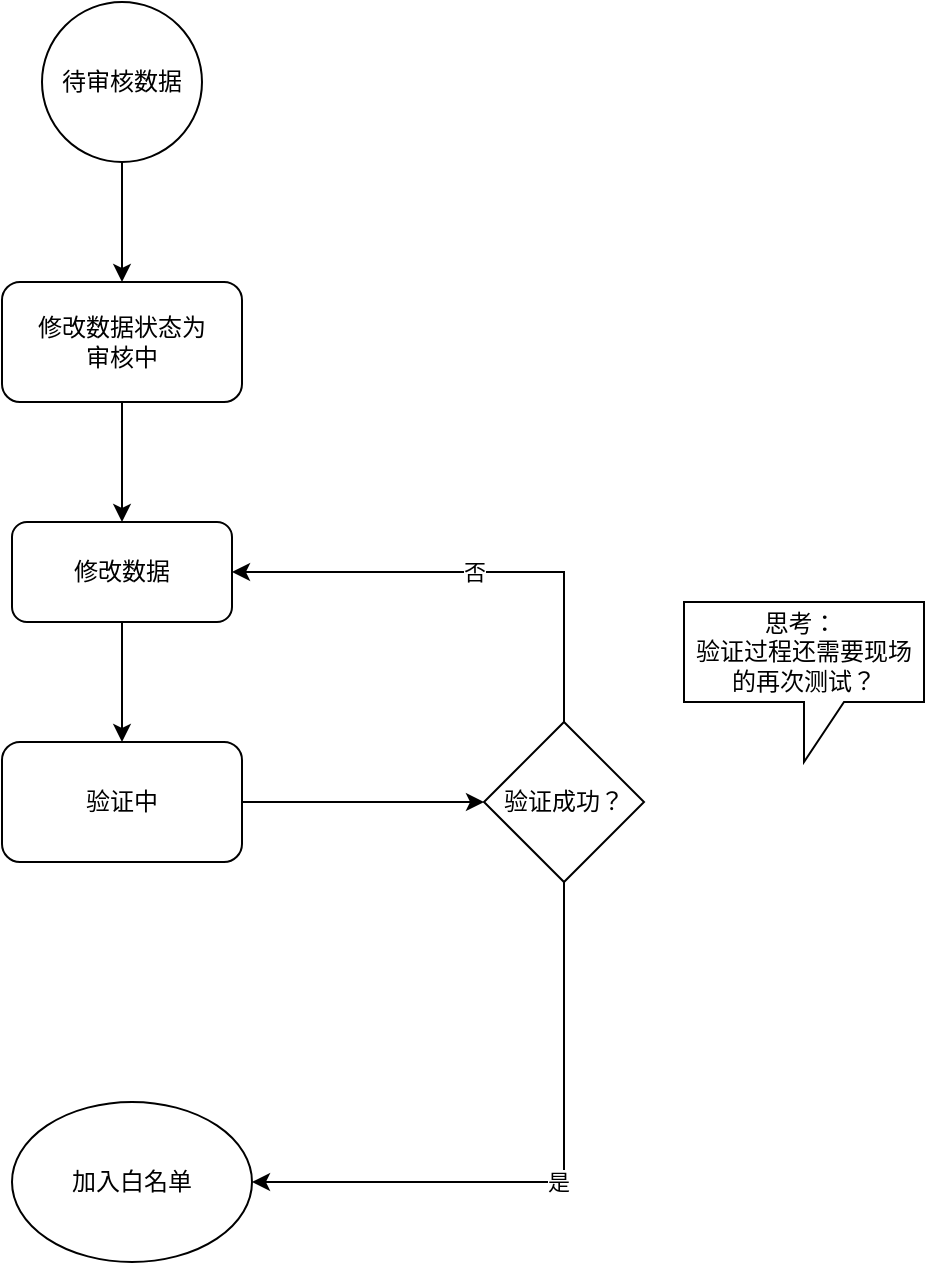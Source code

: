 <mxfile version="17.1.0" type="github">
  <diagram id="ttyFu-ruga8VY3cUSrVA" name="Page-1">
    <mxGraphModel dx="1038" dy="579" grid="1" gridSize="10" guides="1" tooltips="1" connect="1" arrows="1" fold="1" page="1" pageScale="1" pageWidth="827" pageHeight="1169" math="0" shadow="0">
      <root>
        <mxCell id="0" />
        <mxCell id="1" parent="0" />
        <mxCell id="s234IjDqL4ujX5QFRqPM-9" style="edgeStyle=orthogonalEdgeStyle;rounded=0;orthogonalLoop=1;jettySize=auto;html=1;entryX=0.5;entryY=0;entryDx=0;entryDy=0;" edge="1" parent="1" source="s234IjDqL4ujX5QFRqPM-1" target="s234IjDqL4ujX5QFRqPM-2">
          <mxGeometry relative="1" as="geometry" />
        </mxCell>
        <mxCell id="s234IjDqL4ujX5QFRqPM-1" value="待审核数据" style="ellipse;whiteSpace=wrap;html=1;aspect=fixed;" vertex="1" parent="1">
          <mxGeometry x="299" y="50" width="80" height="80" as="geometry" />
        </mxCell>
        <mxCell id="s234IjDqL4ujX5QFRqPM-10" style="edgeStyle=orthogonalEdgeStyle;rounded=0;orthogonalLoop=1;jettySize=auto;html=1;entryX=0.5;entryY=0;entryDx=0;entryDy=0;" edge="1" parent="1" source="s234IjDqL4ujX5QFRqPM-2" target="s234IjDqL4ujX5QFRqPM-3">
          <mxGeometry relative="1" as="geometry" />
        </mxCell>
        <mxCell id="s234IjDqL4ujX5QFRqPM-2" value="修改数据状态为&lt;br&gt;审核中" style="rounded=1;whiteSpace=wrap;html=1;" vertex="1" parent="1">
          <mxGeometry x="279" y="190" width="120" height="60" as="geometry" />
        </mxCell>
        <mxCell id="s234IjDqL4ujX5QFRqPM-11" style="edgeStyle=orthogonalEdgeStyle;rounded=0;orthogonalLoop=1;jettySize=auto;html=1;entryX=0.5;entryY=0;entryDx=0;entryDy=0;" edge="1" parent="1" source="s234IjDqL4ujX5QFRqPM-3" target="s234IjDqL4ujX5QFRqPM-4">
          <mxGeometry relative="1" as="geometry" />
        </mxCell>
        <mxCell id="s234IjDqL4ujX5QFRqPM-3" value="修改数据" style="rounded=1;whiteSpace=wrap;html=1;" vertex="1" parent="1">
          <mxGeometry x="284" y="310" width="110" height="50" as="geometry" />
        </mxCell>
        <mxCell id="s234IjDqL4ujX5QFRqPM-12" style="edgeStyle=orthogonalEdgeStyle;rounded=0;orthogonalLoop=1;jettySize=auto;html=1;" edge="1" parent="1" source="s234IjDqL4ujX5QFRqPM-4" target="s234IjDqL4ujX5QFRqPM-5">
          <mxGeometry relative="1" as="geometry" />
        </mxCell>
        <mxCell id="s234IjDqL4ujX5QFRqPM-4" value="验证中" style="rounded=1;whiteSpace=wrap;html=1;" vertex="1" parent="1">
          <mxGeometry x="279" y="420" width="120" height="60" as="geometry" />
        </mxCell>
        <mxCell id="s234IjDqL4ujX5QFRqPM-13" value="否" style="edgeStyle=orthogonalEdgeStyle;rounded=0;orthogonalLoop=1;jettySize=auto;html=1;entryX=1;entryY=0.5;entryDx=0;entryDy=0;" edge="1" parent="1" source="s234IjDqL4ujX5QFRqPM-5" target="s234IjDqL4ujX5QFRqPM-3">
          <mxGeometry relative="1" as="geometry">
            <Array as="points">
              <mxPoint x="560" y="335" />
            </Array>
          </mxGeometry>
        </mxCell>
        <mxCell id="s234IjDqL4ujX5QFRqPM-14" value="是" style="edgeStyle=orthogonalEdgeStyle;rounded=0;orthogonalLoop=1;jettySize=auto;html=1;entryX=1;entryY=0.5;entryDx=0;entryDy=0;" edge="1" parent="1" source="s234IjDqL4ujX5QFRqPM-5" target="s234IjDqL4ujX5QFRqPM-8">
          <mxGeometry relative="1" as="geometry">
            <Array as="points">
              <mxPoint x="560" y="640" />
            </Array>
          </mxGeometry>
        </mxCell>
        <mxCell id="s234IjDqL4ujX5QFRqPM-5" value="验证成功？" style="rhombus;whiteSpace=wrap;html=1;" vertex="1" parent="1">
          <mxGeometry x="520" y="410" width="80" height="80" as="geometry" />
        </mxCell>
        <mxCell id="s234IjDqL4ujX5QFRqPM-8" value="加入白名单" style="ellipse;whiteSpace=wrap;html=1;" vertex="1" parent="1">
          <mxGeometry x="284" y="600" width="120" height="80" as="geometry" />
        </mxCell>
        <mxCell id="s234IjDqL4ujX5QFRqPM-15" value="思考：&amp;nbsp;&lt;br&gt;验证过程还需要现场的再次测试？" style="shape=callout;whiteSpace=wrap;html=1;perimeter=calloutPerimeter;" vertex="1" parent="1">
          <mxGeometry x="620" y="350" width="120" height="80" as="geometry" />
        </mxCell>
      </root>
    </mxGraphModel>
  </diagram>
</mxfile>
